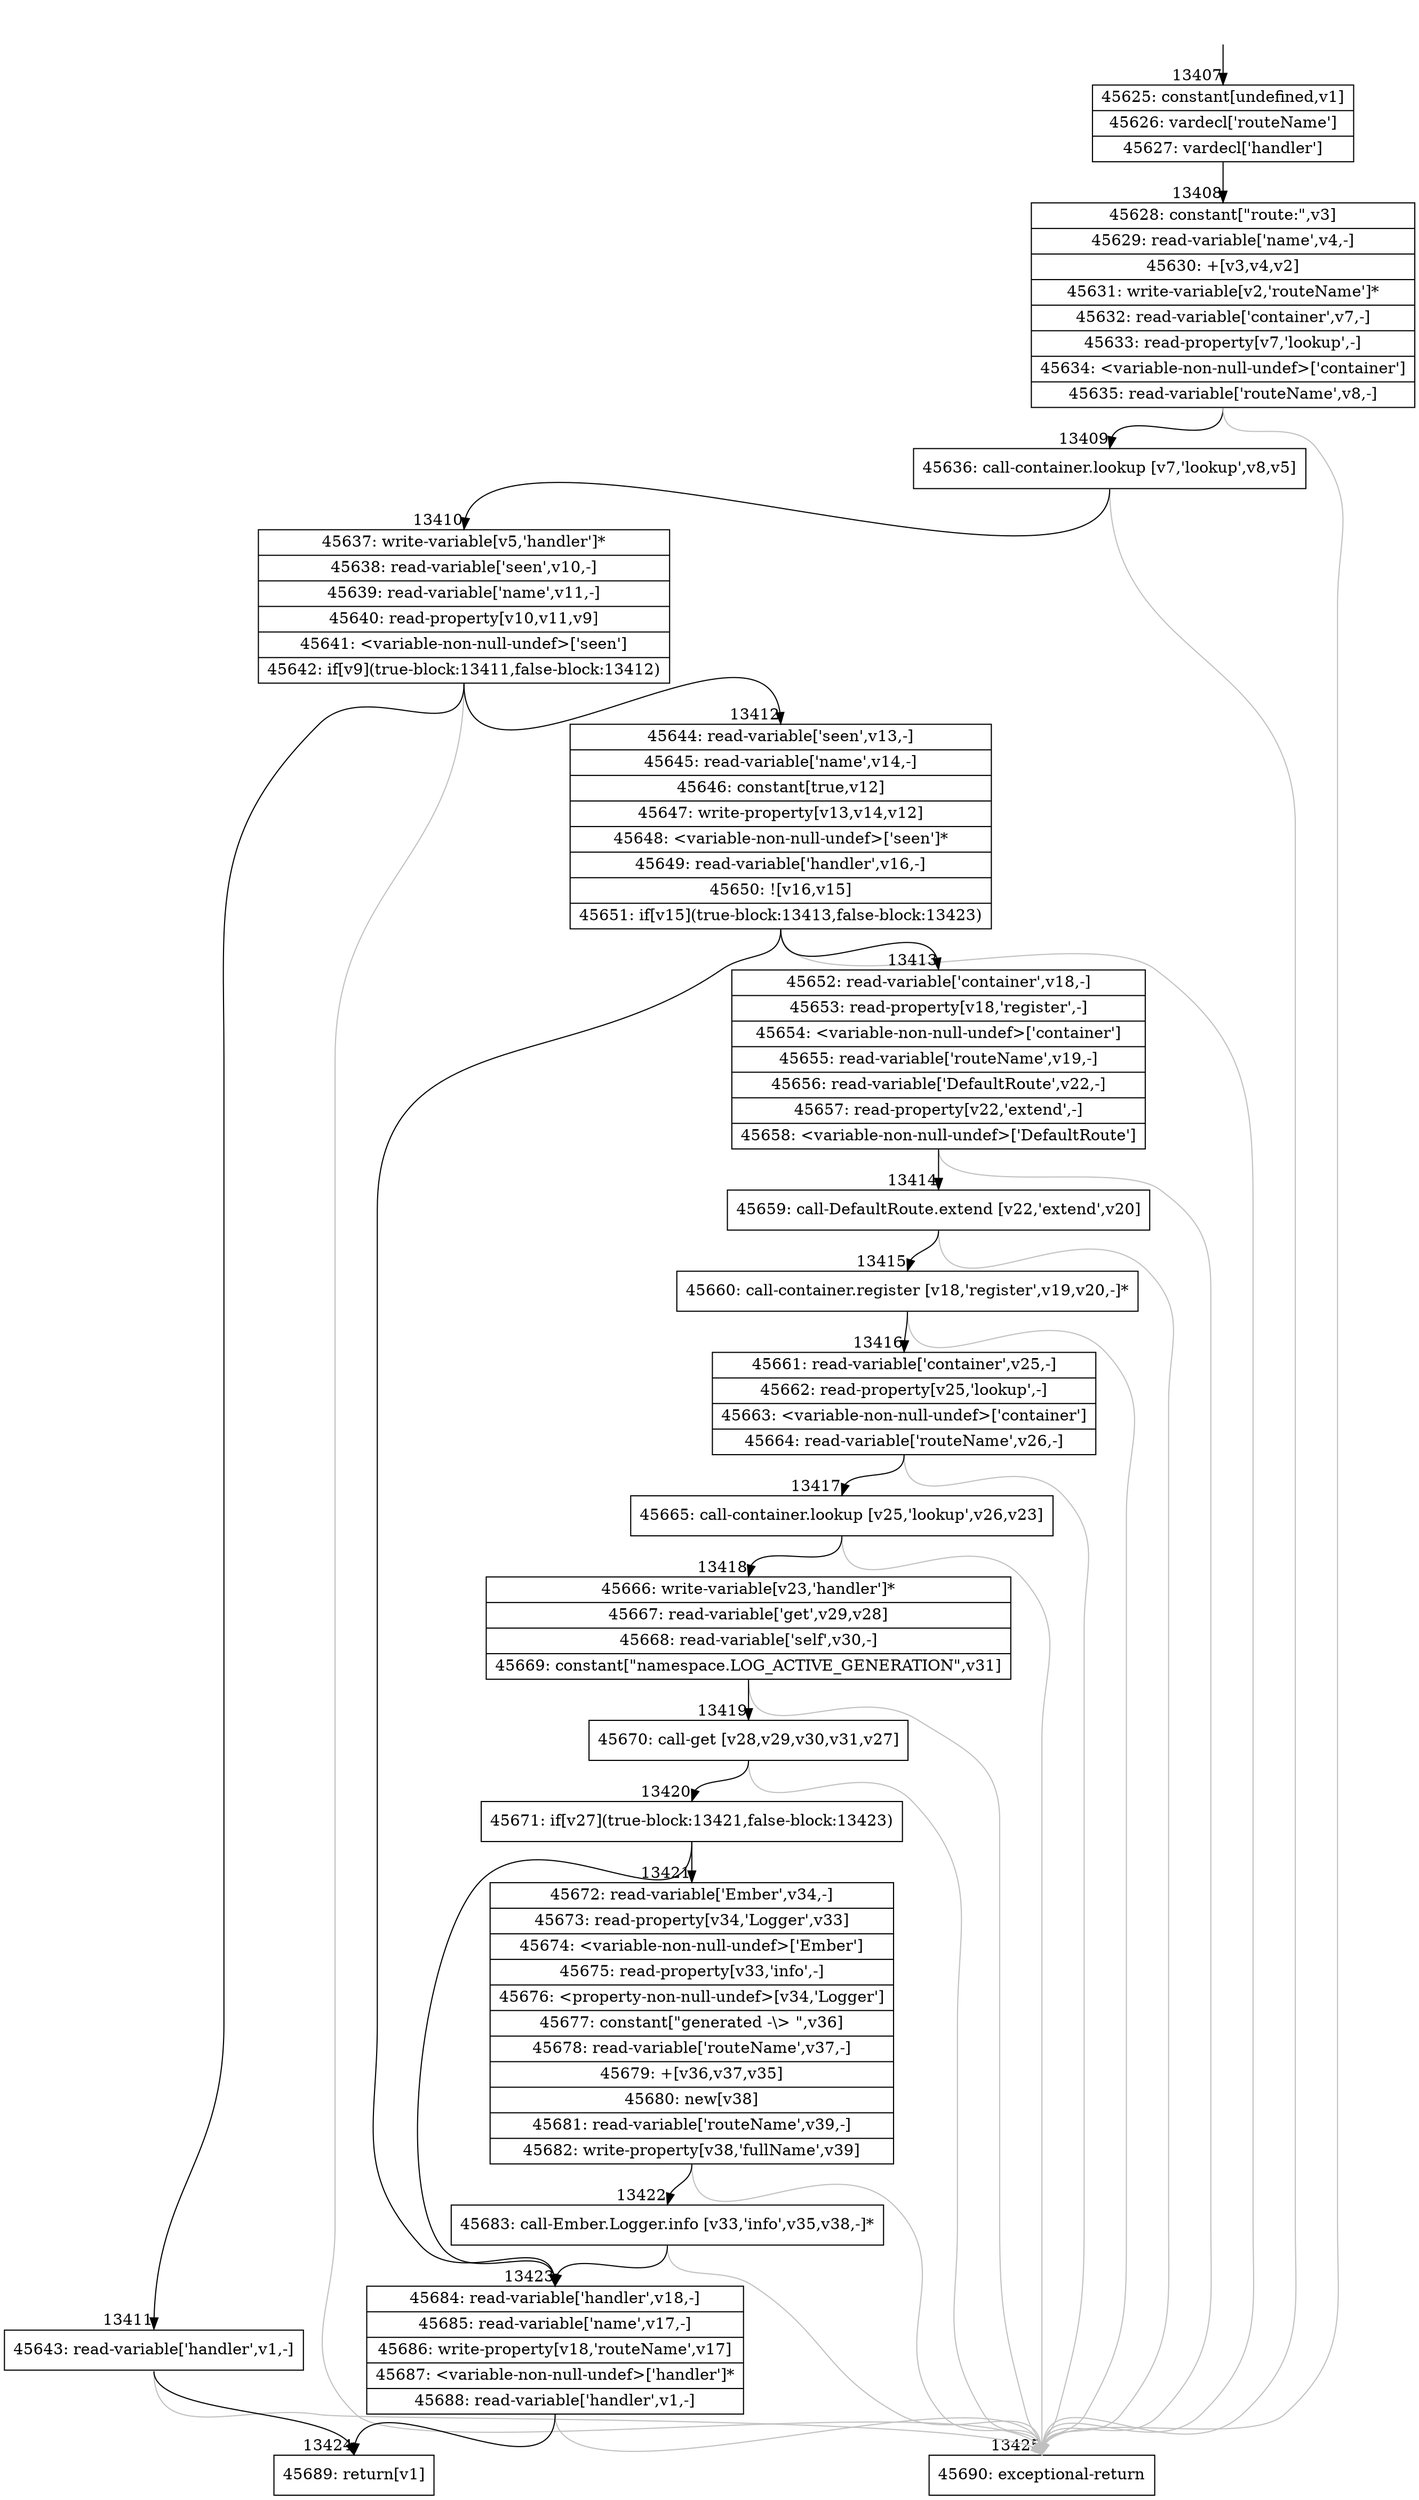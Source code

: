 digraph {
rankdir="TD"
BB_entry1109[shape=none,label=""];
BB_entry1109 -> BB13407 [tailport=s, headport=n, headlabel="    13407"]
BB13407 [shape=record label="{45625: constant[undefined,v1]|45626: vardecl['routeName']|45627: vardecl['handler']}" ] 
BB13407 -> BB13408 [tailport=s, headport=n, headlabel="      13408"]
BB13408 [shape=record label="{45628: constant[\"route:\",v3]|45629: read-variable['name',v4,-]|45630: +[v3,v4,v2]|45631: write-variable[v2,'routeName']*|45632: read-variable['container',v7,-]|45633: read-property[v7,'lookup',-]|45634: \<variable-non-null-undef\>['container']|45635: read-variable['routeName',v8,-]}" ] 
BB13408 -> BB13409 [tailport=s, headport=n, headlabel="      13409"]
BB13408 -> BB13425 [tailport=s, headport=n, color=gray, headlabel="      13425"]
BB13409 [shape=record label="{45636: call-container.lookup [v7,'lookup',v8,v5]}" ] 
BB13409 -> BB13410 [tailport=s, headport=n, headlabel="      13410"]
BB13409 -> BB13425 [tailport=s, headport=n, color=gray]
BB13410 [shape=record label="{45637: write-variable[v5,'handler']*|45638: read-variable['seen',v10,-]|45639: read-variable['name',v11,-]|45640: read-property[v10,v11,v9]|45641: \<variable-non-null-undef\>['seen']|45642: if[v9](true-block:13411,false-block:13412)}" ] 
BB13410 -> BB13411 [tailport=s, headport=n, headlabel="      13411"]
BB13410 -> BB13412 [tailport=s, headport=n, headlabel="      13412"]
BB13410 -> BB13425 [tailport=s, headport=n, color=gray]
BB13411 [shape=record label="{45643: read-variable['handler',v1,-]}" ] 
BB13411 -> BB13424 [tailport=s, headport=n, headlabel="      13424"]
BB13411 -> BB13425 [tailport=s, headport=n, color=gray]
BB13412 [shape=record label="{45644: read-variable['seen',v13,-]|45645: read-variable['name',v14,-]|45646: constant[true,v12]|45647: write-property[v13,v14,v12]|45648: \<variable-non-null-undef\>['seen']*|45649: read-variable['handler',v16,-]|45650: ![v16,v15]|45651: if[v15](true-block:13413,false-block:13423)}" ] 
BB13412 -> BB13413 [tailport=s, headport=n, headlabel="      13413"]
BB13412 -> BB13423 [tailport=s, headport=n, headlabel="      13423"]
BB13412 -> BB13425 [tailport=s, headport=n, color=gray]
BB13413 [shape=record label="{45652: read-variable['container',v18,-]|45653: read-property[v18,'register',-]|45654: \<variable-non-null-undef\>['container']|45655: read-variable['routeName',v19,-]|45656: read-variable['DefaultRoute',v22,-]|45657: read-property[v22,'extend',-]|45658: \<variable-non-null-undef\>['DefaultRoute']}" ] 
BB13413 -> BB13414 [tailport=s, headport=n, headlabel="      13414"]
BB13413 -> BB13425 [tailport=s, headport=n, color=gray]
BB13414 [shape=record label="{45659: call-DefaultRoute.extend [v22,'extend',v20]}" ] 
BB13414 -> BB13415 [tailport=s, headport=n, headlabel="      13415"]
BB13414 -> BB13425 [tailport=s, headport=n, color=gray]
BB13415 [shape=record label="{45660: call-container.register [v18,'register',v19,v20,-]*}" ] 
BB13415 -> BB13416 [tailport=s, headport=n, headlabel="      13416"]
BB13415 -> BB13425 [tailport=s, headport=n, color=gray]
BB13416 [shape=record label="{45661: read-variable['container',v25,-]|45662: read-property[v25,'lookup',-]|45663: \<variable-non-null-undef\>['container']|45664: read-variable['routeName',v26,-]}" ] 
BB13416 -> BB13417 [tailport=s, headport=n, headlabel="      13417"]
BB13416 -> BB13425 [tailport=s, headport=n, color=gray]
BB13417 [shape=record label="{45665: call-container.lookup [v25,'lookup',v26,v23]}" ] 
BB13417 -> BB13418 [tailport=s, headport=n, headlabel="      13418"]
BB13417 -> BB13425 [tailport=s, headport=n, color=gray]
BB13418 [shape=record label="{45666: write-variable[v23,'handler']*|45667: read-variable['get',v29,v28]|45668: read-variable['self',v30,-]|45669: constant[\"namespace.LOG_ACTIVE_GENERATION\",v31]}" ] 
BB13418 -> BB13419 [tailport=s, headport=n, headlabel="      13419"]
BB13418 -> BB13425 [tailport=s, headport=n, color=gray]
BB13419 [shape=record label="{45670: call-get [v28,v29,v30,v31,v27]}" ] 
BB13419 -> BB13420 [tailport=s, headport=n, headlabel="      13420"]
BB13419 -> BB13425 [tailport=s, headport=n, color=gray]
BB13420 [shape=record label="{45671: if[v27](true-block:13421,false-block:13423)}" ] 
BB13420 -> BB13421 [tailport=s, headport=n, headlabel="      13421"]
BB13420 -> BB13423 [tailport=s, headport=n]
BB13421 [shape=record label="{45672: read-variable['Ember',v34,-]|45673: read-property[v34,'Logger',v33]|45674: \<variable-non-null-undef\>['Ember']|45675: read-property[v33,'info',-]|45676: \<property-non-null-undef\>[v34,'Logger']|45677: constant[\"generated -\\\> \",v36]|45678: read-variable['routeName',v37,-]|45679: +[v36,v37,v35]|45680: new[v38]|45681: read-variable['routeName',v39,-]|45682: write-property[v38,'fullName',v39]}" ] 
BB13421 -> BB13422 [tailport=s, headport=n, headlabel="      13422"]
BB13421 -> BB13425 [tailport=s, headport=n, color=gray]
BB13422 [shape=record label="{45683: call-Ember.Logger.info [v33,'info',v35,v38,-]*}" ] 
BB13422 -> BB13423 [tailport=s, headport=n]
BB13422 -> BB13425 [tailport=s, headport=n, color=gray]
BB13423 [shape=record label="{45684: read-variable['handler',v18,-]|45685: read-variable['name',v17,-]|45686: write-property[v18,'routeName',v17]|45687: \<variable-non-null-undef\>['handler']*|45688: read-variable['handler',v1,-]}" ] 
BB13423 -> BB13424 [tailport=s, headport=n]
BB13423 -> BB13425 [tailport=s, headport=n, color=gray]
BB13424 [shape=record label="{45689: return[v1]}" ] 
BB13425 [shape=record label="{45690: exceptional-return}" ] 
//#$~ 25106
}

